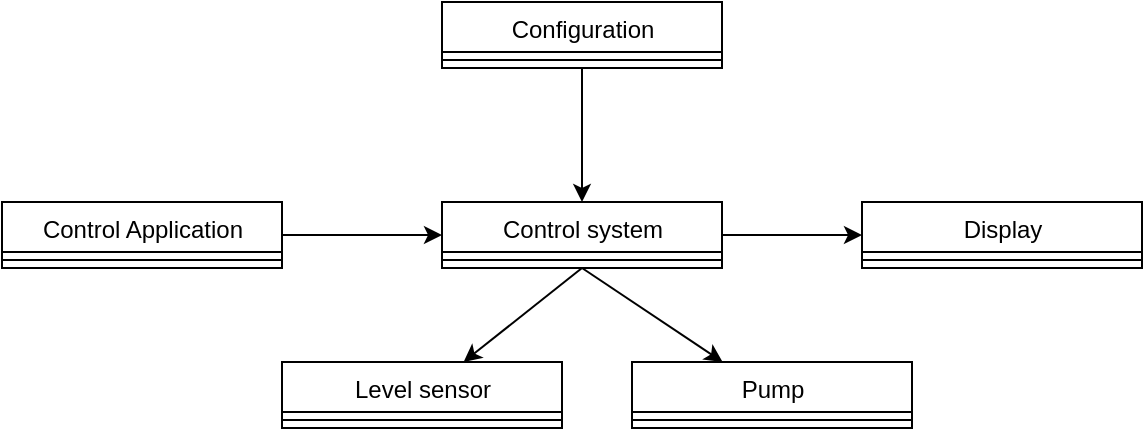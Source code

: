 <mxfile>
    <diagram id="eR-Qtvk94U0Yo9fx3vLx" name="Page-1">
        <mxGraphModel dx="650" dy="1172" grid="1" gridSize="10" guides="1" tooltips="1" connect="1" arrows="0" fold="1" page="1" pageScale="1" pageWidth="850" pageHeight="1100" math="0" shadow="0">
            <root>
                <mxCell id="0"/>
                <mxCell id="1" parent="0"/>
                <mxCell id="17" style="edgeStyle=none;html=1;exitX=1;exitY=0.5;exitDx=0;exitDy=0;entryX=0;entryY=0.5;entryDx=0;entryDy=0;" edge="1" parent="1" source="cxmRrtGTWL4b0-NTS0eR-15" target="cxmRrtGTWL4b0-NTS0eR-72">
                    <mxGeometry relative="1" as="geometry"/>
                </mxCell>
                <mxCell id="19" style="edgeStyle=none;html=1;exitX=0.5;exitY=1;exitDx=0;exitDy=0;" edge="1" parent="1" source="cxmRrtGTWL4b0-NTS0eR-15">
                    <mxGeometry relative="1" as="geometry">
                        <mxPoint x="270.787" y="210" as="targetPoint"/>
                    </mxGeometry>
                </mxCell>
                <mxCell id="20" style="edgeStyle=none;html=1;exitX=0.5;exitY=1;exitDx=0;exitDy=0;" edge="1" parent="1" source="cxmRrtGTWL4b0-NTS0eR-15" target="cxmRrtGTWL4b0-NTS0eR-53">
                    <mxGeometry relative="1" as="geometry"/>
                </mxCell>
                <mxCell id="cxmRrtGTWL4b0-NTS0eR-15" value="Control system" style="swimlane;fontStyle=0;align=center;verticalAlign=top;childLayout=stackLayout;horizontal=1;startSize=25;horizontalStack=0;resizeParent=1;resizeParentMax=0;resizeLast=0;collapsible=0;marginBottom=0;html=1;" parent="1" vertex="1">
                    <mxGeometry x="260" y="130" width="140" height="33" as="geometry"/>
                </mxCell>
                <mxCell id="cxmRrtGTWL4b0-NTS0eR-20" value="" style="line;strokeWidth=1;fillColor=none;align=left;verticalAlign=middle;spacingTop=-1;spacingLeft=3;spacingRight=3;rotatable=0;labelPosition=right;points=[];portConstraint=eastwest;" parent="cxmRrtGTWL4b0-NTS0eR-15" vertex="1">
                    <mxGeometry y="25" width="140" height="8" as="geometry"/>
                </mxCell>
                <mxCell id="cxmRrtGTWL4b0-NTS0eR-53" value="Pump" style="swimlane;fontStyle=0;align=center;verticalAlign=top;childLayout=stackLayout;horizontal=1;startSize=25;horizontalStack=0;resizeParent=1;resizeParentMax=0;resizeLast=0;collapsible=0;marginBottom=0;html=1;" parent="1" vertex="1">
                    <mxGeometry x="355" y="210" width="140" height="33" as="geometry"/>
                </mxCell>
                <mxCell id="cxmRrtGTWL4b0-NTS0eR-59" value="" style="line;strokeWidth=1;fillColor=none;align=left;verticalAlign=middle;spacingTop=-1;spacingLeft=3;spacingRight=3;rotatable=0;labelPosition=right;points=[];portConstraint=eastwest;" parent="cxmRrtGTWL4b0-NTS0eR-53" vertex="1">
                    <mxGeometry y="25" width="140" height="8" as="geometry"/>
                </mxCell>
                <mxCell id="18" style="edgeStyle=none;html=1;exitX=0.5;exitY=1;exitDx=0;exitDy=0;entryX=0.5;entryY=0;entryDx=0;entryDy=0;" edge="1" parent="1" source="cxmRrtGTWL4b0-NTS0eR-68" target="cxmRrtGTWL4b0-NTS0eR-15">
                    <mxGeometry relative="1" as="geometry"/>
                </mxCell>
                <mxCell id="cxmRrtGTWL4b0-NTS0eR-68" value="Configuration" style="swimlane;fontStyle=0;align=center;verticalAlign=top;childLayout=stackLayout;horizontal=1;startSize=25;horizontalStack=0;resizeParent=1;resizeParentMax=0;resizeLast=0;collapsible=0;marginBottom=0;html=1;" parent="1" vertex="1">
                    <mxGeometry x="260" y="30" width="140" height="33" as="geometry"/>
                </mxCell>
                <mxCell id="cxmRrtGTWL4b0-NTS0eR-70" value="" style="line;strokeWidth=1;fillColor=none;align=left;verticalAlign=middle;spacingTop=-1;spacingLeft=3;spacingRight=3;rotatable=0;labelPosition=right;points=[];portConstraint=eastwest;" parent="cxmRrtGTWL4b0-NTS0eR-68" vertex="1">
                    <mxGeometry y="25" width="140" height="8" as="geometry"/>
                </mxCell>
                <mxCell id="cxmRrtGTWL4b0-NTS0eR-72" value="Display" style="swimlane;fontStyle=0;align=center;verticalAlign=top;childLayout=stackLayout;horizontal=1;startSize=25;horizontalStack=0;resizeParent=1;resizeParentMax=0;resizeLast=0;collapsible=0;marginBottom=0;html=1;" parent="1" vertex="1">
                    <mxGeometry x="470" y="130" width="140" height="33" as="geometry"/>
                </mxCell>
                <mxCell id="cxmRrtGTWL4b0-NTS0eR-74" value="" style="line;strokeWidth=1;fillColor=none;align=left;verticalAlign=middle;spacingTop=-1;spacingLeft=3;spacingRight=3;rotatable=0;labelPosition=right;points=[];portConstraint=eastwest;" parent="cxmRrtGTWL4b0-NTS0eR-72" vertex="1">
                    <mxGeometry y="25" width="140" height="8" as="geometry"/>
                </mxCell>
                <mxCell id="16" style="edgeStyle=none;html=1;exitX=1;exitY=0.5;exitDx=0;exitDy=0;entryX=0;entryY=0.5;entryDx=0;entryDy=0;" edge="1" parent="1" source="12" target="cxmRrtGTWL4b0-NTS0eR-15">
                    <mxGeometry relative="1" as="geometry"/>
                </mxCell>
                <mxCell id="12" value="Control Application" style="swimlane;fontStyle=0;align=center;verticalAlign=top;childLayout=stackLayout;horizontal=1;startSize=25;horizontalStack=0;resizeParent=1;resizeParentMax=0;resizeLast=0;collapsible=0;marginBottom=0;html=1;" vertex="1" parent="1">
                    <mxGeometry x="40" y="130" width="140" height="33" as="geometry"/>
                </mxCell>
                <mxCell id="13" value="" style="line;strokeWidth=1;fillColor=none;align=left;verticalAlign=middle;spacingTop=-1;spacingLeft=3;spacingRight=3;rotatable=0;labelPosition=right;points=[];portConstraint=eastwest;" vertex="1" parent="12">
                    <mxGeometry y="25" width="140" height="8" as="geometry"/>
                </mxCell>
                <mxCell id="14" value="Level sensor" style="swimlane;fontStyle=0;align=center;verticalAlign=top;childLayout=stackLayout;horizontal=1;startSize=25;horizontalStack=0;resizeParent=1;resizeParentMax=0;resizeLast=0;collapsible=0;marginBottom=0;html=1;" vertex="1" parent="1">
                    <mxGeometry x="180" y="210" width="140" height="33" as="geometry"/>
                </mxCell>
                <mxCell id="15" value="" style="line;strokeWidth=1;fillColor=none;align=left;verticalAlign=middle;spacingTop=-1;spacingLeft=3;spacingRight=3;rotatable=0;labelPosition=right;points=[];portConstraint=eastwest;" vertex="1" parent="14">
                    <mxGeometry y="25" width="140" height="8" as="geometry"/>
                </mxCell>
            </root>
        </mxGraphModel>
    </diagram>
</mxfile>